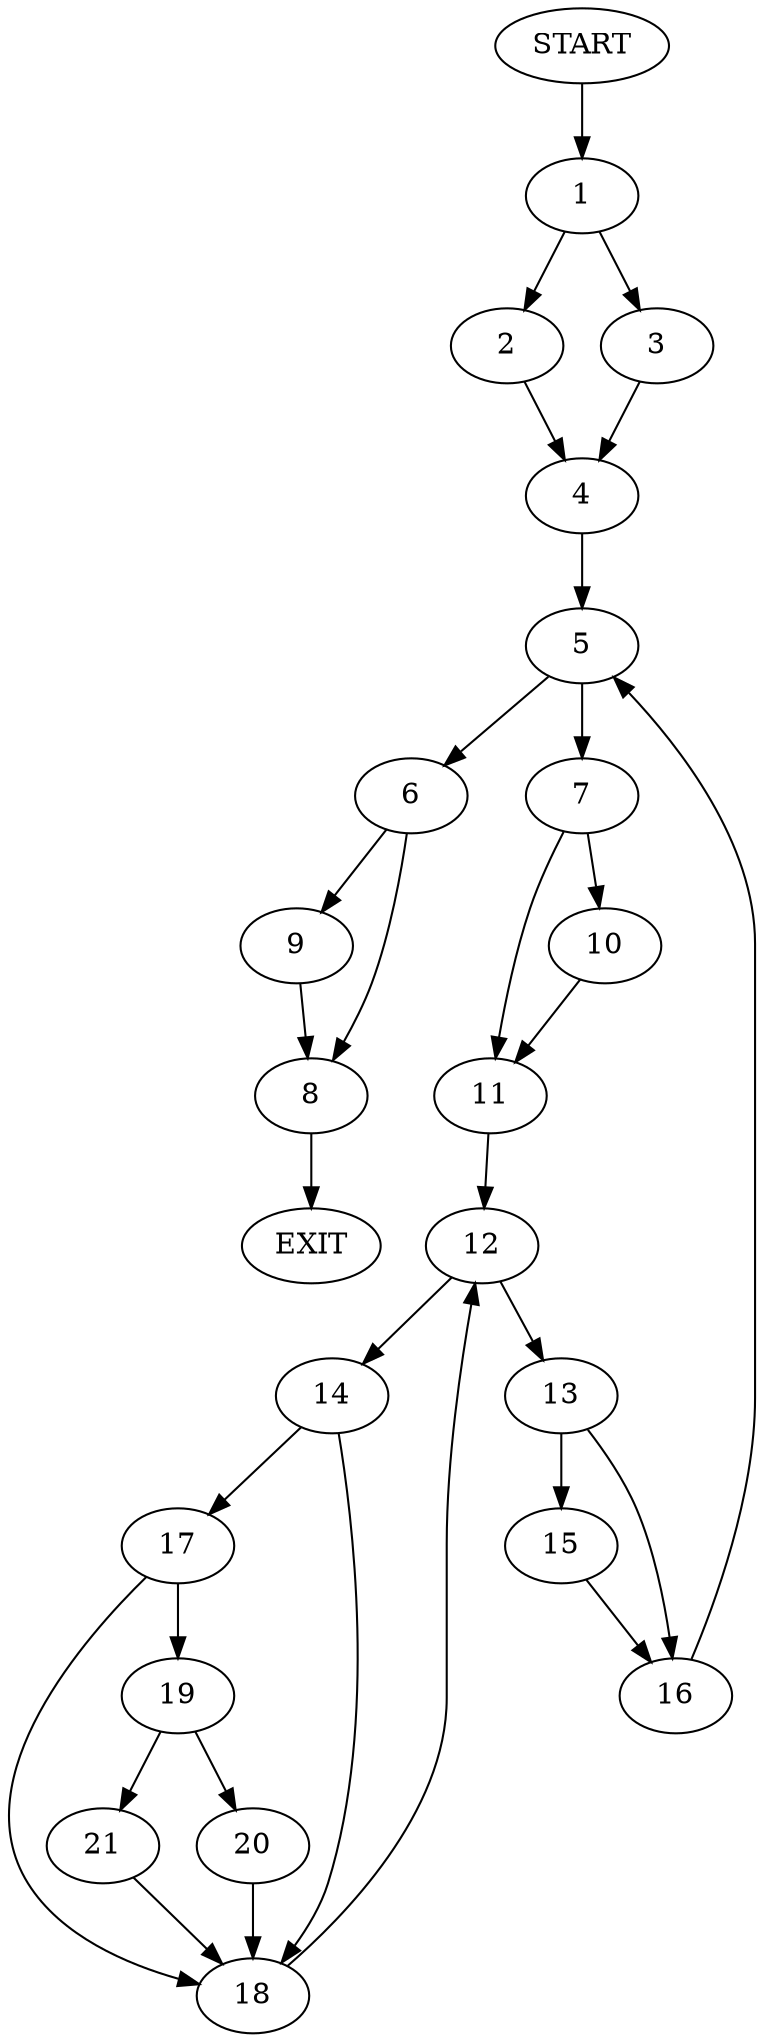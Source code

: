 digraph {
0 [label="START"]
22 [label="EXIT"]
0 -> 1
1 -> 2
1 -> 3
2 -> 4
3 -> 4
4 -> 5
5 -> 6
5 -> 7
6 -> 8
6 -> 9
7 -> 10
7 -> 11
10 -> 11
11 -> 12
12 -> 13
12 -> 14
13 -> 15
13 -> 16
14 -> 17
14 -> 18
18 -> 12
17 -> 18
17 -> 19
19 -> 20
19 -> 21
20 -> 18
21 -> 18
15 -> 16
16 -> 5
8 -> 22
9 -> 8
}
